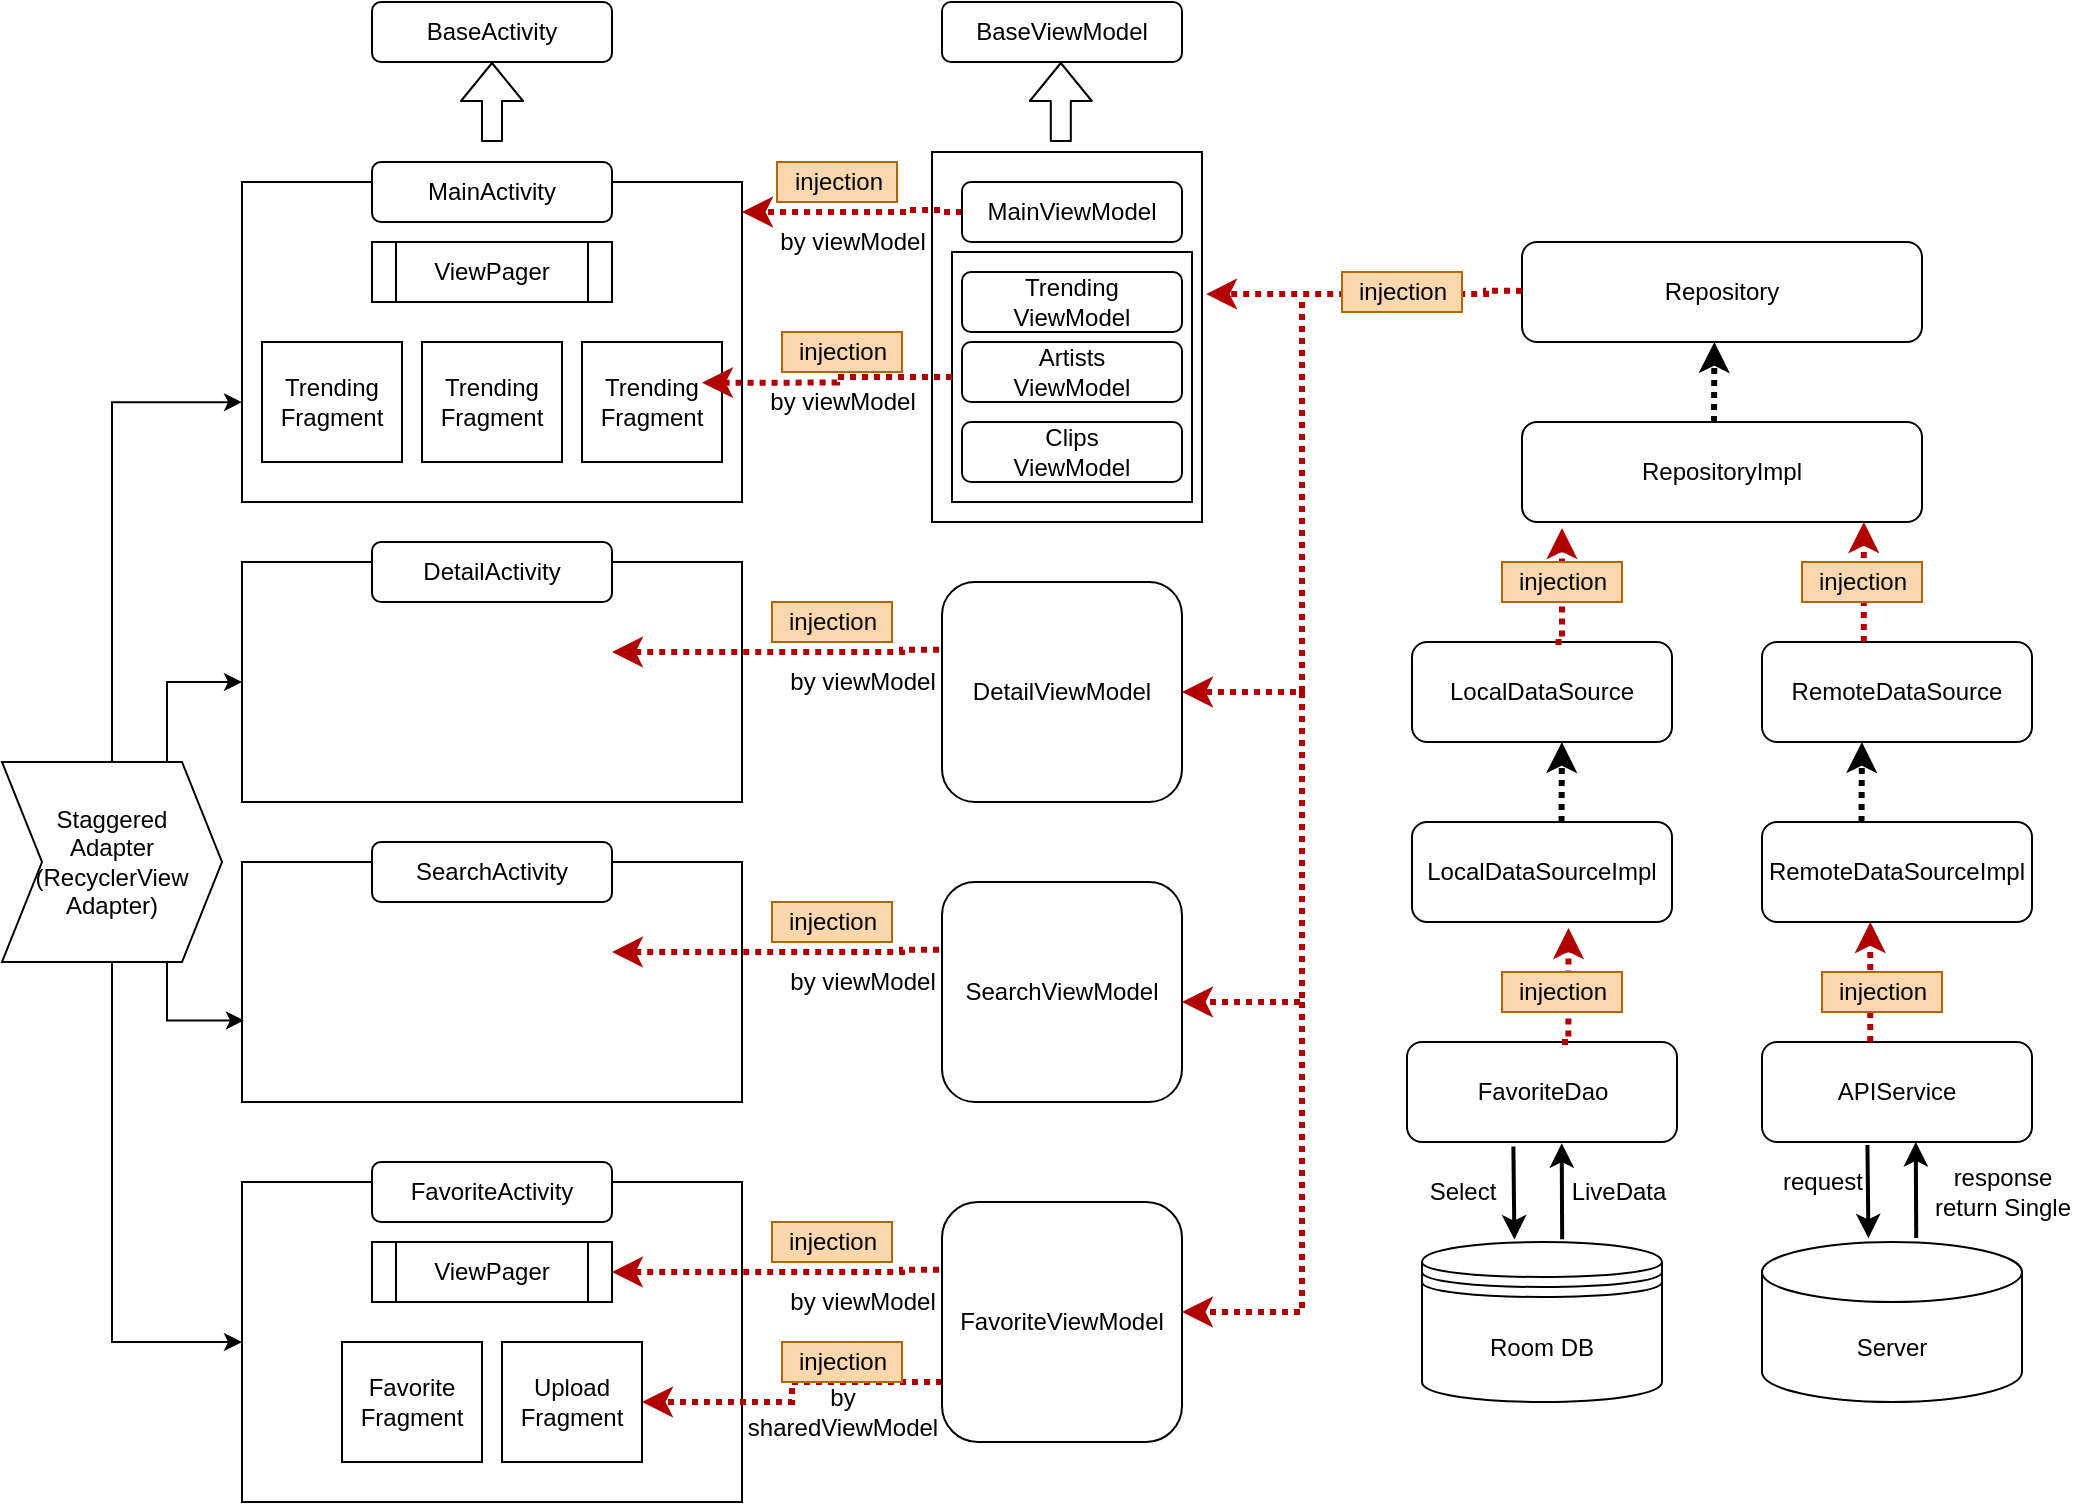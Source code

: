<mxfile version="13.9.9" type="device"><diagram id="Und4D6hGvmZc4ee_GMOj" name="Page-1"><mxGraphModel dx="1106" dy="860" grid="1" gridSize="10" guides="1" tooltips="1" connect="1" arrows="1" fold="1" page="1" pageScale="1" pageWidth="1100" pageHeight="200" math="0" shadow="0"><root><mxCell id="0"/><mxCell id="1" parent="0"/><mxCell id="XEp48_06xHYbSmX5-U36-4" value="" style="whiteSpace=wrap;html=1;" vertex="1" parent="1"><mxGeometry x="475" y="95" width="135" height="185" as="geometry"/></mxCell><mxCell id="XEp48_06xHYbSmX5-U36-5" value="" style="whiteSpace=wrap;html=1;" vertex="1" parent="1"><mxGeometry x="485" y="145" width="120" height="125" as="geometry"/></mxCell><mxCell id="_Ydxgv_3dpziiVzEoanr-2" value="" style="rounded=0;whiteSpace=wrap;html=1;" parent="1" vertex="1"><mxGeometry x="130" y="110" width="250" height="160" as="geometry"/></mxCell><mxCell id="_Ydxgv_3dpziiVzEoanr-4" value="Trending&lt;br&gt;Fragment" style="rounded=0;whiteSpace=wrap;html=1;" parent="1" vertex="1"><mxGeometry x="140" y="190" width="70" height="60" as="geometry"/></mxCell><mxCell id="_Ydxgv_3dpziiVzEoanr-5" value="Trending&lt;br&gt;Fragment" style="rounded=0;whiteSpace=wrap;html=1;" parent="1" vertex="1"><mxGeometry x="220" y="190" width="70" height="60" as="geometry"/></mxCell><mxCell id="_Ydxgv_3dpziiVzEoanr-6" value="Trending&lt;br&gt;Fragment" style="rounded=0;whiteSpace=wrap;html=1;" parent="1" vertex="1"><mxGeometry x="300" y="190" width="70" height="60" as="geometry"/></mxCell><mxCell id="_Ydxgv_3dpziiVzEoanr-7" value="MainActivity" style="rounded=1;whiteSpace=wrap;html=1;" parent="1" vertex="1"><mxGeometry x="195" y="100" width="120" height="30" as="geometry"/></mxCell><mxCell id="_Ydxgv_3dpziiVzEoanr-8" value="ViewPager" style="shape=process;whiteSpace=wrap;html=1;backgroundOutline=1;" parent="1" vertex="1"><mxGeometry x="195" y="140" width="120" height="30" as="geometry"/></mxCell><mxCell id="_Ydxgv_3dpziiVzEoanr-13" style="edgeStyle=orthogonalEdgeStyle;rounded=0;orthogonalLoop=1;jettySize=auto;html=1;exitX=0;exitY=0.5;exitDx=0;exitDy=0;strokeWidth=3;dashed=1;dashPattern=1 1;fillColor=#e51400;strokeColor=#B20000;" parent="1" source="_Ydxgv_3dpziiVzEoanr-12" target="_Ydxgv_3dpziiVzEoanr-2" edge="1"><mxGeometry relative="1" as="geometry"><mxPoint x="362.5" y="125" as="targetPoint"/><Array as="points"><mxPoint x="480" y="124"/><mxPoint x="463" y="124"/><mxPoint x="463" y="125"/></Array></mxGeometry></mxCell><mxCell id="_Ydxgv_3dpziiVzEoanr-23" style="edgeStyle=orthogonalEdgeStyle;orthogonalLoop=1;jettySize=auto;html=1;entryX=0.857;entryY=0.339;entryDx=0;entryDy=0;entryPerimeter=0;rounded=0;dashed=1;dashPattern=1 1;strokeWidth=3;fillColor=#e51400;strokeColor=#B20000;" parent="1" source="XEp48_06xHYbSmX5-U36-5" target="_Ydxgv_3dpziiVzEoanr-6" edge="1"><mxGeometry relative="1" as="geometry"><mxPoint x="490" y="260" as="sourcePoint"/></mxGeometry></mxCell><mxCell id="_Ydxgv_3dpziiVzEoanr-12" value="MainViewModel" style="rounded=1;whiteSpace=wrap;html=1;" parent="1" vertex="1"><mxGeometry x="490" y="110" width="110" height="30" as="geometry"/></mxCell><mxCell id="_Ydxgv_3dpziiVzEoanr-14" style="edgeStyle=orthogonalEdgeStyle;rounded=0;orthogonalLoop=1;jettySize=auto;html=1;exitX=0.5;exitY=1;exitDx=0;exitDy=0;" parent="1" source="_Ydxgv_3dpziiVzEoanr-12" target="_Ydxgv_3dpziiVzEoanr-12" edge="1"><mxGeometry relative="1" as="geometry"/></mxCell><mxCell id="_Ydxgv_3dpziiVzEoanr-17" value="injection" style="text;html=1;align=center;verticalAlign=middle;resizable=0;points=[];autosize=1;fillColor=#fad7ac;strokeColor=#b46504;" parent="1" vertex="1"><mxGeometry x="397.5" y="100" width="60" height="20" as="geometry"/></mxCell><mxCell id="_Ydxgv_3dpziiVzEoanr-18" value="by viewModel" style="text;html=1;align=center;verticalAlign=middle;resizable=0;points=[];autosize=1;" parent="1" vertex="1"><mxGeometry x="390" y="130" width="90" height="20" as="geometry"/></mxCell><mxCell id="_Ydxgv_3dpziiVzEoanr-24" value="injection" style="text;html=1;align=center;verticalAlign=middle;resizable=0;points=[];autosize=1;fillColor=#fad7ac;strokeColor=#b46504;" parent="1" vertex="1"><mxGeometry x="400" y="185" width="60" height="20" as="geometry"/></mxCell><mxCell id="_Ydxgv_3dpziiVzEoanr-27" value="by viewModel" style="text;html=1;align=center;verticalAlign=middle;resizable=0;points=[];autosize=1;" parent="1" vertex="1"><mxGeometry x="385" y="210" width="90" height="20" as="geometry"/></mxCell><mxCell id="_Ydxgv_3dpziiVzEoanr-28" value="" style="rounded=0;whiteSpace=wrap;html=1;" parent="1" vertex="1"><mxGeometry x="130" y="300" width="250" height="120" as="geometry"/></mxCell><mxCell id="_Ydxgv_3dpziiVzEoanr-32" value="DetailActivity" style="rounded=1;whiteSpace=wrap;html=1;" parent="1" vertex="1"><mxGeometry x="195" y="290" width="120" height="30" as="geometry"/></mxCell><mxCell id="_Ydxgv_3dpziiVzEoanr-34" style="edgeStyle=orthogonalEdgeStyle;rounded=0;orthogonalLoop=1;jettySize=auto;html=1;exitX=0.928;exitY=-0.306;exitDx=0;exitDy=0;entryX=1;entryY=0.5;entryDx=0;entryDy=0;exitPerimeter=0;dashed=1;dashPattern=1 1;strokeWidth=3;fillColor=#e51400;strokeColor=#B20000;" parent="1" source="_Ydxgv_3dpziiVzEoanr-39" edge="1"><mxGeometry relative="1" as="geometry"><mxPoint x="315" y="345" as="targetPoint"/><Array as="points"><mxPoint x="460" y="344"/><mxPoint x="460" y="345"/></Array></mxGeometry></mxCell><mxCell id="_Ydxgv_3dpziiVzEoanr-36" value="DetailViewModel" style="rounded=1;whiteSpace=wrap;html=1;" parent="1" vertex="1"><mxGeometry x="480" y="310" width="120" height="110" as="geometry"/></mxCell><mxCell id="_Ydxgv_3dpziiVzEoanr-37" style="edgeStyle=orthogonalEdgeStyle;rounded=0;orthogonalLoop=1;jettySize=auto;html=1;exitX=0.5;exitY=1;exitDx=0;exitDy=0;" parent="1" source="_Ydxgv_3dpziiVzEoanr-36" target="_Ydxgv_3dpziiVzEoanr-36" edge="1"><mxGeometry relative="1" as="geometry"/></mxCell><mxCell id="_Ydxgv_3dpziiVzEoanr-38" value="injection" style="text;html=1;align=center;verticalAlign=middle;resizable=0;points=[];autosize=1;fillColor=#fad7ac;strokeColor=#b46504;" parent="1" vertex="1"><mxGeometry x="395" y="320" width="60" height="20" as="geometry"/></mxCell><mxCell id="_Ydxgv_3dpziiVzEoanr-39" value="by viewModel" style="text;html=1;align=center;verticalAlign=middle;resizable=0;points=[];autosize=1;" parent="1" vertex="1"><mxGeometry x="395" y="350" width="90" height="20" as="geometry"/></mxCell><mxCell id="_Ydxgv_3dpziiVzEoanr-42" value="" style="rounded=0;whiteSpace=wrap;html=1;" parent="1" vertex="1"><mxGeometry x="130" y="610" width="250" height="160" as="geometry"/></mxCell><mxCell id="_Ydxgv_3dpziiVzEoanr-43" value="Favorite&lt;br&gt;Fragment" style="rounded=0;whiteSpace=wrap;html=1;" parent="1" vertex="1"><mxGeometry x="180" y="690" width="70" height="60" as="geometry"/></mxCell><mxCell id="_Ydxgv_3dpziiVzEoanr-44" value="Upload&lt;br&gt;Fragment" style="rounded=0;whiteSpace=wrap;html=1;" parent="1" vertex="1"><mxGeometry x="260" y="690" width="70" height="60" as="geometry"/></mxCell><mxCell id="_Ydxgv_3dpziiVzEoanr-46" value="FavoriteActivity" style="rounded=1;whiteSpace=wrap;html=1;" parent="1" vertex="1"><mxGeometry x="195" y="600" width="120" height="30" as="geometry"/></mxCell><mxCell id="_Ydxgv_3dpziiVzEoanr-47" value="ViewPager" style="shape=process;whiteSpace=wrap;html=1;backgroundOutline=1;" parent="1" vertex="1"><mxGeometry x="195" y="640" width="120" height="30" as="geometry"/></mxCell><mxCell id="_Ydxgv_3dpziiVzEoanr-48" style="edgeStyle=orthogonalEdgeStyle;rounded=0;orthogonalLoop=1;jettySize=auto;html=1;exitX=0.928;exitY=-0.306;exitDx=0;exitDy=0;entryX=1;entryY=0.5;entryDx=0;entryDy=0;exitPerimeter=0;fillColor=#e51400;strokeColor=#B20000;strokeWidth=3;dashed=1;dashPattern=1 1;" parent="1" source="_Ydxgv_3dpziiVzEoanr-53" target="_Ydxgv_3dpziiVzEoanr-47" edge="1"><mxGeometry relative="1" as="geometry"><mxPoint x="515" y="650" as="targetPoint"/><Array as="points"><mxPoint x="460" y="654"/><mxPoint x="460" y="655"/></Array></mxGeometry></mxCell><mxCell id="_Ydxgv_3dpziiVzEoanr-49" style="edgeStyle=orthogonalEdgeStyle;rounded=0;orthogonalLoop=1;jettySize=auto;html=1;exitX=0;exitY=0.75;exitDx=0;exitDy=0;entryX=1;entryY=0.5;entryDx=0;entryDy=0;fillColor=#e51400;strokeColor=#B20000;strokeWidth=3;dashed=1;dashPattern=1 1;" parent="1" source="_Ydxgv_3dpziiVzEoanr-50" target="_Ydxgv_3dpziiVzEoanr-44" edge="1"><mxGeometry relative="1" as="geometry"><mxPoint x="359.99" y="710.34" as="targetPoint"/></mxGeometry></mxCell><mxCell id="_Ydxgv_3dpziiVzEoanr-50" value="FavoriteViewModel" style="rounded=1;whiteSpace=wrap;html=1;" parent="1" vertex="1"><mxGeometry x="480" y="620" width="120" height="120" as="geometry"/></mxCell><mxCell id="_Ydxgv_3dpziiVzEoanr-51" style="edgeStyle=orthogonalEdgeStyle;rounded=0;orthogonalLoop=1;jettySize=auto;html=1;exitX=0.5;exitY=1;exitDx=0;exitDy=0;" parent="1" source="_Ydxgv_3dpziiVzEoanr-50" target="_Ydxgv_3dpziiVzEoanr-50" edge="1"><mxGeometry relative="1" as="geometry"/></mxCell><mxCell id="_Ydxgv_3dpziiVzEoanr-52" value="injection" style="text;html=1;align=center;verticalAlign=middle;resizable=0;points=[];autosize=1;fillColor=#fad7ac;strokeColor=#b46504;" parent="1" vertex="1"><mxGeometry x="395" y="630" width="60" height="20" as="geometry"/></mxCell><mxCell id="_Ydxgv_3dpziiVzEoanr-53" value="by viewModel" style="text;html=1;align=center;verticalAlign=middle;resizable=0;points=[];autosize=1;" parent="1" vertex="1"><mxGeometry x="395" y="660" width="90" height="20" as="geometry"/></mxCell><mxCell id="_Ydxgv_3dpziiVzEoanr-54" value="injection" style="text;html=1;align=center;verticalAlign=middle;resizable=0;points=[];autosize=1;fillColor=#fad7ac;strokeColor=#b46504;" parent="1" vertex="1"><mxGeometry x="400" y="690" width="60" height="20" as="geometry"/></mxCell><mxCell id="_Ydxgv_3dpziiVzEoanr-55" value="by &lt;br&gt;sharedViewModel" style="text;html=1;align=center;verticalAlign=middle;resizable=0;points=[];autosize=1;" parent="1" vertex="1"><mxGeometry x="375" y="710" width="110" height="30" as="geometry"/></mxCell><mxCell id="_Ydxgv_3dpziiVzEoanr-56" value="" style="rounded=0;whiteSpace=wrap;html=1;" parent="1" vertex="1"><mxGeometry x="130" y="450" width="250" height="120" as="geometry"/></mxCell><mxCell id="_Ydxgv_3dpziiVzEoanr-57" value="SearchActivity" style="rounded=1;whiteSpace=wrap;html=1;" parent="1" vertex="1"><mxGeometry x="195" y="440" width="120" height="30" as="geometry"/></mxCell><mxCell id="_Ydxgv_3dpziiVzEoanr-58" style="edgeStyle=orthogonalEdgeStyle;rounded=0;orthogonalLoop=1;jettySize=auto;html=1;exitX=0.928;exitY=-0.306;exitDx=0;exitDy=0;entryX=1;entryY=0.5;entryDx=0;entryDy=0;exitPerimeter=0;fillColor=#e51400;strokeColor=#B20000;strokeWidth=3;dashed=1;dashPattern=1 1;" parent="1" source="_Ydxgv_3dpziiVzEoanr-62" edge="1"><mxGeometry relative="1" as="geometry"><mxPoint x="315" y="495" as="targetPoint"/><Array as="points"><mxPoint x="460" y="494"/><mxPoint x="460" y="495"/></Array></mxGeometry></mxCell><mxCell id="_Ydxgv_3dpziiVzEoanr-59" value="SearchViewModel" style="rounded=1;whiteSpace=wrap;html=1;" parent="1" vertex="1"><mxGeometry x="480" y="460" width="120" height="110" as="geometry"/></mxCell><mxCell id="_Ydxgv_3dpziiVzEoanr-60" style="edgeStyle=orthogonalEdgeStyle;rounded=0;orthogonalLoop=1;jettySize=auto;html=1;exitX=0.5;exitY=1;exitDx=0;exitDy=0;" parent="1" source="_Ydxgv_3dpziiVzEoanr-59" target="_Ydxgv_3dpziiVzEoanr-59" edge="1"><mxGeometry relative="1" as="geometry"/></mxCell><mxCell id="_Ydxgv_3dpziiVzEoanr-61" value="injection" style="text;html=1;align=center;verticalAlign=middle;resizable=0;points=[];autosize=1;fillColor=#fad7ac;strokeColor=#b46504;" parent="1" vertex="1"><mxGeometry x="395" y="470" width="60" height="20" as="geometry"/></mxCell><mxCell id="_Ydxgv_3dpziiVzEoanr-62" value="by viewModel" style="text;html=1;align=center;verticalAlign=middle;resizable=0;points=[];autosize=1;" parent="1" vertex="1"><mxGeometry x="395" y="500" width="90" height="20" as="geometry"/></mxCell><mxCell id="_Ydxgv_3dpziiVzEoanr-63" value="BaseActivity" style="rounded=1;whiteSpace=wrap;html=1;" parent="1" vertex="1"><mxGeometry x="195" y="20" width="120" height="30" as="geometry"/></mxCell><mxCell id="_Ydxgv_3dpziiVzEoanr-64" value="BaseViewModel" style="rounded=1;whiteSpace=wrap;html=1;" parent="1" vertex="1"><mxGeometry x="480" y="20" width="120" height="30" as="geometry"/></mxCell><mxCell id="_Ydxgv_3dpziiVzEoanr-65" value="" style="shape=flexArrow;endArrow=classic;html=1;entryX=0.5;entryY=1;entryDx=0;entryDy=0;" parent="1" target="_Ydxgv_3dpziiVzEoanr-63" edge="1"><mxGeometry width="50" height="50" relative="1" as="geometry"><mxPoint x="255" y="90" as="sourcePoint"/><mxPoint x="270" y="60" as="targetPoint"/></mxGeometry></mxCell><mxCell id="_Ydxgv_3dpziiVzEoanr-66" value="" style="shape=flexArrow;endArrow=classic;html=1;entryX=0.5;entryY=1;entryDx=0;entryDy=0;" parent="1" edge="1"><mxGeometry width="50" height="50" relative="1" as="geometry"><mxPoint x="539.41" y="90" as="sourcePoint"/><mxPoint x="539.41" y="50" as="targetPoint"/></mxGeometry></mxCell><mxCell id="_Ydxgv_3dpziiVzEoanr-68" style="edgeStyle=orthogonalEdgeStyle;rounded=0;orthogonalLoop=1;jettySize=auto;html=1;exitX=0.5;exitY=0;exitDx=0;exitDy=0;entryX=0;entryY=0.688;entryDx=0;entryDy=0;entryPerimeter=0;" parent="1" source="_Ydxgv_3dpziiVzEoanr-67" target="_Ydxgv_3dpziiVzEoanr-2" edge="1"><mxGeometry relative="1" as="geometry"/></mxCell><mxCell id="_Ydxgv_3dpziiVzEoanr-69" style="edgeStyle=orthogonalEdgeStyle;rounded=0;orthogonalLoop=1;jettySize=auto;html=1;exitX=0.75;exitY=0;exitDx=0;exitDy=0;entryX=0;entryY=0.5;entryDx=0;entryDy=0;" parent="1" source="_Ydxgv_3dpziiVzEoanr-67" target="_Ydxgv_3dpziiVzEoanr-28" edge="1"><mxGeometry relative="1" as="geometry"/></mxCell><mxCell id="_Ydxgv_3dpziiVzEoanr-70" style="edgeStyle=orthogonalEdgeStyle;rounded=0;orthogonalLoop=1;jettySize=auto;html=1;exitX=0.75;exitY=1;exitDx=0;exitDy=0;entryX=0.004;entryY=0.66;entryDx=0;entryDy=0;entryPerimeter=0;" parent="1" source="_Ydxgv_3dpziiVzEoanr-67" target="_Ydxgv_3dpziiVzEoanr-56" edge="1"><mxGeometry relative="1" as="geometry"/></mxCell><mxCell id="_Ydxgv_3dpziiVzEoanr-71" style="edgeStyle=orthogonalEdgeStyle;rounded=0;orthogonalLoop=1;jettySize=auto;html=1;exitX=0.5;exitY=1;exitDx=0;exitDy=0;entryX=0;entryY=0.5;entryDx=0;entryDy=0;" parent="1" source="_Ydxgv_3dpziiVzEoanr-67" target="_Ydxgv_3dpziiVzEoanr-42" edge="1"><mxGeometry relative="1" as="geometry"/></mxCell><mxCell id="_Ydxgv_3dpziiVzEoanr-67" value="Staggered&lt;br&gt;Adapter&lt;br&gt;(RecyclerView&lt;br&gt;Adapter)" style="shape=step;perimeter=stepPerimeter;whiteSpace=wrap;html=1;fixedSize=1;" parent="1" vertex="1"><mxGeometry x="10" y="400" width="110" height="100" as="geometry"/></mxCell><mxCell id="_Ydxgv_3dpziiVzEoanr-73" value="Repository" style="rounded=1;whiteSpace=wrap;html=1;" parent="1" vertex="1"><mxGeometry x="770" y="140" width="200" height="50" as="geometry"/></mxCell><mxCell id="_Ydxgv_3dpziiVzEoanr-74" value="RepositoryImpl" style="rounded=1;whiteSpace=wrap;html=1;" parent="1" vertex="1"><mxGeometry x="770" y="230" width="200" height="50" as="geometry"/></mxCell><mxCell id="_Ydxgv_3dpziiVzEoanr-75" value="LocalDataSource" style="rounded=1;whiteSpace=wrap;html=1;" parent="1" vertex="1"><mxGeometry x="715" y="340" width="130" height="50" as="geometry"/></mxCell><mxCell id="_Ydxgv_3dpziiVzEoanr-76" value="LocalDataSourceImpl" style="rounded=1;whiteSpace=wrap;html=1;" parent="1" vertex="1"><mxGeometry x="715" y="430" width="130" height="50" as="geometry"/></mxCell><mxCell id="_Ydxgv_3dpziiVzEoanr-77" value="RemoteDataSource" style="rounded=1;whiteSpace=wrap;html=1;" parent="1" vertex="1"><mxGeometry x="890" y="340" width="135" height="50" as="geometry"/></mxCell><mxCell id="_Ydxgv_3dpziiVzEoanr-78" value="RemoteDataSourceImpl" style="rounded=1;whiteSpace=wrap;html=1;" parent="1" vertex="1"><mxGeometry x="890" y="430" width="135" height="50" as="geometry"/></mxCell><mxCell id="_Ydxgv_3dpziiVzEoanr-79" value="APIService" style="rounded=1;whiteSpace=wrap;html=1;" parent="1" vertex="1"><mxGeometry x="890" y="540" width="135" height="50" as="geometry"/></mxCell><mxCell id="_Ydxgv_3dpziiVzEoanr-80" value="FavoriteDao" style="rounded=1;whiteSpace=wrap;html=1;" parent="1" vertex="1"><mxGeometry x="712.5" y="540" width="135" height="50" as="geometry"/></mxCell><mxCell id="_Ydxgv_3dpziiVzEoanr-82" value="Server" style="shape=cylinder3;whiteSpace=wrap;html=1;boundedLbl=1;backgroundOutline=1;size=15;" parent="1" vertex="1"><mxGeometry x="890" y="640" width="130" height="80" as="geometry"/></mxCell><mxCell id="_Ydxgv_3dpziiVzEoanr-83" value="Room DB" style="shape=datastore;whiteSpace=wrap;html=1;" parent="1" vertex="1"><mxGeometry x="720" y="640" width="120" height="80" as="geometry"/></mxCell><mxCell id="_Ydxgv_3dpziiVzEoanr-85" style="edgeStyle=orthogonalEdgeStyle;orthogonalLoop=1;jettySize=auto;html=1;exitX=0.552;exitY=0;exitDx=0;exitDy=0;rounded=0;dashed=1;dashPattern=1 1;strokeWidth=3;fillColor=#e51400;strokeColor=#B20000;exitPerimeter=0;" parent="1" source="_Ydxgv_3dpziiVzEoanr-75" edge="1"><mxGeometry relative="1" as="geometry"><mxPoint x="790.01" y="309.69" as="sourcePoint"/><mxPoint x="790" y="283" as="targetPoint"/><Array as="points"><mxPoint x="790" y="340"/></Array></mxGeometry></mxCell><mxCell id="_Ydxgv_3dpziiVzEoanr-86" style="edgeStyle=orthogonalEdgeStyle;orthogonalLoop=1;jettySize=auto;html=1;exitX=0.377;exitY=0;exitDx=0;exitDy=0;entryX=0.217;entryY=1.057;entryDx=0;entryDy=0;entryPerimeter=0;rounded=0;dashed=1;dashPattern=1 1;strokeWidth=3;fillColor=#e51400;strokeColor=#B20000;exitPerimeter=0;" parent="1" source="_Ydxgv_3dpziiVzEoanr-77" edge="1"><mxGeometry relative="1" as="geometry"><mxPoint x="940" y="317.15" as="sourcePoint"/><mxPoint x="940.9" y="280.0" as="targetPoint"/><Array as="points"/></mxGeometry></mxCell><mxCell id="_Ydxgv_3dpziiVzEoanr-88" style="edgeStyle=orthogonalEdgeStyle;orthogonalLoop=1;jettySize=auto;html=1;exitX=0.552;exitY=0;exitDx=0;exitDy=0;rounded=0;dashed=1;dashPattern=1 1;strokeWidth=3;fillColor=#e51400;strokeColor=#B20000;exitPerimeter=0;" parent="1" edge="1"><mxGeometry relative="1" as="geometry"><mxPoint x="790" y="540.0" as="sourcePoint"/><mxPoint x="793.24" y="483.0" as="targetPoint"/><Array as="points"><mxPoint x="793.24" y="540.0"/></Array></mxGeometry></mxCell><mxCell id="_Ydxgv_3dpziiVzEoanr-89" style="edgeStyle=orthogonalEdgeStyle;orthogonalLoop=1;jettySize=auto;html=1;exitX=0.377;exitY=0;exitDx=0;exitDy=0;entryX=0.217;entryY=1.057;entryDx=0;entryDy=0;entryPerimeter=0;rounded=0;dashed=1;dashPattern=1 1;strokeWidth=3;fillColor=#e51400;strokeColor=#B20000;exitPerimeter=0;" parent="1" edge="1"><mxGeometry relative="1" as="geometry"><mxPoint x="944.135" y="540.0" as="sourcePoint"/><mxPoint x="944.14" y="480" as="targetPoint"/><Array as="points"/></mxGeometry></mxCell><mxCell id="_Ydxgv_3dpziiVzEoanr-90" value="injection" style="text;html=1;align=center;verticalAlign=middle;resizable=0;points=[];autosize=1;fillColor=#fad7ac;strokeColor=#b46504;" parent="1" vertex="1"><mxGeometry x="910" y="300" width="60" height="20" as="geometry"/></mxCell><mxCell id="_Ydxgv_3dpziiVzEoanr-91" value="injection" style="text;html=1;align=center;verticalAlign=middle;resizable=0;points=[];autosize=1;fillColor=#fad7ac;strokeColor=#b46504;" parent="1" vertex="1"><mxGeometry x="920" y="505" width="60" height="20" as="geometry"/></mxCell><mxCell id="_Ydxgv_3dpziiVzEoanr-92" value="injection" style="text;html=1;align=center;verticalAlign=middle;resizable=0;points=[];autosize=1;fillColor=#fad7ac;strokeColor=#b46504;" parent="1" vertex="1"><mxGeometry x="760" y="505" width="60" height="20" as="geometry"/></mxCell><mxCell id="_Ydxgv_3dpziiVzEoanr-93" value="injection" style="text;html=1;align=center;verticalAlign=middle;resizable=0;points=[];autosize=1;fillColor=#fad7ac;strokeColor=#b46504;" parent="1" vertex="1"><mxGeometry x="760" y="300" width="60" height="20" as="geometry"/></mxCell><mxCell id="_Ydxgv_3dpziiVzEoanr-94" value="" style="endArrow=classic;html=1;dashed=1;dashPattern=1 1;strokeWidth=3;entryX=0.481;entryY=1;entryDx=0;entryDy=0;entryPerimeter=0;" parent="1" target="_Ydxgv_3dpziiVzEoanr-73" edge="1"><mxGeometry width="50" height="50" relative="1" as="geometry"><mxPoint x="866" y="230" as="sourcePoint"/><mxPoint x="890" y="340" as="targetPoint"/></mxGeometry></mxCell><mxCell id="_Ydxgv_3dpziiVzEoanr-95" value="" style="endArrow=classic;html=1;dashed=1;dashPattern=1 1;strokeWidth=3;entryX=0.481;entryY=1;entryDx=0;entryDy=0;entryPerimeter=0;" parent="1" edge="1"><mxGeometry width="50" height="50" relative="1" as="geometry"><mxPoint x="789.76" y="430" as="sourcePoint"/><mxPoint x="789.96" y="390" as="targetPoint"/></mxGeometry></mxCell><mxCell id="_Ydxgv_3dpziiVzEoanr-96" value="" style="endArrow=classic;html=1;dashed=1;dashPattern=1 1;strokeWidth=3;entryX=0.481;entryY=1;entryDx=0;entryDy=0;entryPerimeter=0;" parent="1" edge="1"><mxGeometry width="50" height="50" relative="1" as="geometry"><mxPoint x="939.76" y="430" as="sourcePoint"/><mxPoint x="939.96" y="390" as="targetPoint"/></mxGeometry></mxCell><mxCell id="_Ydxgv_3dpziiVzEoanr-97" value="" style="endArrow=classic;html=1;strokeWidth=2;entryX=0.573;entryY=1.013;entryDx=0;entryDy=0;entryPerimeter=0;exitX=0.584;exitY=-0.017;exitDx=0;exitDy=0;exitPerimeter=0;" parent="1" source="_Ydxgv_3dpziiVzEoanr-83" target="_Ydxgv_3dpziiVzEoanr-80" edge="1"><mxGeometry width="50" height="50" relative="1" as="geometry"><mxPoint x="770" y="650" as="sourcePoint"/><mxPoint x="820" y="600" as="targetPoint"/></mxGeometry></mxCell><mxCell id="_Ydxgv_3dpziiVzEoanr-98" value="" style="endArrow=classic;html=1;strokeWidth=2;entryX=0.385;entryY=-0.015;entryDx=0;entryDy=0;entryPerimeter=0;exitX=0.394;exitY=1.044;exitDx=0;exitDy=0;exitPerimeter=0;" parent="1" source="_Ydxgv_3dpziiVzEoanr-80" target="_Ydxgv_3dpziiVzEoanr-83" edge="1"><mxGeometry width="50" height="50" relative="1" as="geometry"><mxPoint x="790" y="600" as="sourcePoint"/><mxPoint x="800.015" y="562.85" as="targetPoint"/></mxGeometry></mxCell><mxCell id="_Ydxgv_3dpziiVzEoanr-101" value="" style="endArrow=classic;html=1;strokeWidth=2;entryX=0.573;entryY=1.013;entryDx=0;entryDy=0;entryPerimeter=0;exitX=0.584;exitY=-0.017;exitDx=0;exitDy=0;exitPerimeter=0;" parent="1" edge="1"><mxGeometry width="50" height="50" relative="1" as="geometry"><mxPoint x="967.11" y="637.99" as="sourcePoint"/><mxPoint x="966.885" y="590" as="targetPoint"/></mxGeometry></mxCell><mxCell id="_Ydxgv_3dpziiVzEoanr-102" value="" style="endArrow=classic;html=1;strokeWidth=2;entryX=0.385;entryY=-0.015;entryDx=0;entryDy=0;entryPerimeter=0;exitX=0.394;exitY=1.044;exitDx=0;exitDy=0;exitPerimeter=0;" parent="1" edge="1"><mxGeometry width="50" height="50" relative="1" as="geometry"><mxPoint x="942.72" y="591.55" as="sourcePoint"/><mxPoint x="943.23" y="638.15" as="targetPoint"/></mxGeometry></mxCell><mxCell id="_Ydxgv_3dpziiVzEoanr-103" value="request" style="text;html=1;align=center;verticalAlign=middle;resizable=0;points=[];autosize=1;" parent="1" vertex="1"><mxGeometry x="890" y="600" width="60" height="20" as="geometry"/></mxCell><mxCell id="_Ydxgv_3dpziiVzEoanr-104" value="response&lt;br&gt;return Single" style="text;html=1;align=center;verticalAlign=middle;resizable=0;points=[];autosize=1;" parent="1" vertex="1"><mxGeometry x="970" y="600" width="80" height="30" as="geometry"/></mxCell><mxCell id="_Ydxgv_3dpziiVzEoanr-105" value="Select" style="text;html=1;align=center;verticalAlign=middle;resizable=0;points=[];autosize=1;" parent="1" vertex="1"><mxGeometry x="715" y="605" width="50" height="20" as="geometry"/></mxCell><mxCell id="_Ydxgv_3dpziiVzEoanr-106" value="LiveData" style="text;html=1;align=center;verticalAlign=middle;resizable=0;points=[];autosize=1;" parent="1" vertex="1"><mxGeometry x="787.5" y="605" width="60" height="20" as="geometry"/></mxCell><mxCell id="_Ydxgv_3dpziiVzEoanr-108" style="edgeStyle=orthogonalEdgeStyle;rounded=0;orthogonalLoop=1;jettySize=auto;html=1;exitX=0.928;exitY=-0.306;exitDx=0;exitDy=0;exitPerimeter=0;dashed=1;dashPattern=1 1;strokeWidth=3;fillColor=#e51400;strokeColor=#B20000;entryX=1.015;entryY=0.384;entryDx=0;entryDy=0;entryPerimeter=0;" parent="1" target="XEp48_06xHYbSmX5-U36-4" edge="1"><mxGeometry relative="1" as="geometry"><mxPoint x="630" y="166" as="targetPoint"/><mxPoint x="770" y="164.44" as="sourcePoint"/><Array as="points"><mxPoint x="752" y="164"/><mxPoint x="752" y="166"/></Array></mxGeometry></mxCell><mxCell id="_Ydxgv_3dpziiVzEoanr-109" style="edgeStyle=orthogonalEdgeStyle;rounded=0;orthogonalLoop=1;jettySize=auto;html=1;dashed=1;dashPattern=1 1;strokeWidth=3;fillColor=#e51400;strokeColor=#B20000;entryX=1;entryY=0.5;entryDx=0;entryDy=0;" parent="1" target="_Ydxgv_3dpziiVzEoanr-36" edge="1"><mxGeometry relative="1" as="geometry"><mxPoint x="640" y="390" as="targetPoint"/><mxPoint x="660" y="170" as="sourcePoint"/><Array as="points"><mxPoint x="660" y="365"/></Array></mxGeometry></mxCell><mxCell id="_Ydxgv_3dpziiVzEoanr-110" style="edgeStyle=orthogonalEdgeStyle;rounded=0;orthogonalLoop=1;jettySize=auto;html=1;dashed=1;dashPattern=1 1;strokeWidth=3;fillColor=#e51400;strokeColor=#B20000;" parent="1" edge="1"><mxGeometry relative="1" as="geometry"><mxPoint x="600" y="520" as="targetPoint"/><mxPoint x="660" y="365" as="sourcePoint"/><Array as="points"><mxPoint x="660" y="520"/><mxPoint x="600" y="520"/></Array></mxGeometry></mxCell><mxCell id="_Ydxgv_3dpziiVzEoanr-111" style="edgeStyle=orthogonalEdgeStyle;rounded=0;orthogonalLoop=1;jettySize=auto;html=1;dashed=1;dashPattern=1 1;strokeWidth=3;fillColor=#e51400;strokeColor=#B20000;" parent="1" edge="1"><mxGeometry relative="1" as="geometry"><mxPoint x="600" y="675" as="targetPoint"/><mxPoint x="660" y="520" as="sourcePoint"/><Array as="points"><mxPoint x="660" y="675"/><mxPoint x="600" y="675"/></Array></mxGeometry></mxCell><mxCell id="_Ydxgv_3dpziiVzEoanr-112" value="injection" style="text;html=1;align=center;verticalAlign=middle;resizable=0;points=[];autosize=1;fillColor=#fad7ac;strokeColor=#b46504;" parent="1" vertex="1"><mxGeometry x="680" y="155" width="60" height="20" as="geometry"/></mxCell><mxCell id="XEp48_06xHYbSmX5-U36-1" value="Trending&lt;br&gt;ViewModel" style="rounded=1;whiteSpace=wrap;html=1;" vertex="1" parent="1"><mxGeometry x="490" y="155" width="110" height="30" as="geometry"/></mxCell><mxCell id="XEp48_06xHYbSmX5-U36-2" value="Artists&lt;br&gt;ViewModel" style="rounded=1;whiteSpace=wrap;html=1;" vertex="1" parent="1"><mxGeometry x="490" y="190" width="110" height="30" as="geometry"/></mxCell><mxCell id="XEp48_06xHYbSmX5-U36-3" value="Clips&lt;br&gt;ViewModel" style="rounded=1;whiteSpace=wrap;html=1;" vertex="1" parent="1"><mxGeometry x="490" y="230" width="110" height="30" as="geometry"/></mxCell></root></mxGraphModel></diagram></mxfile>